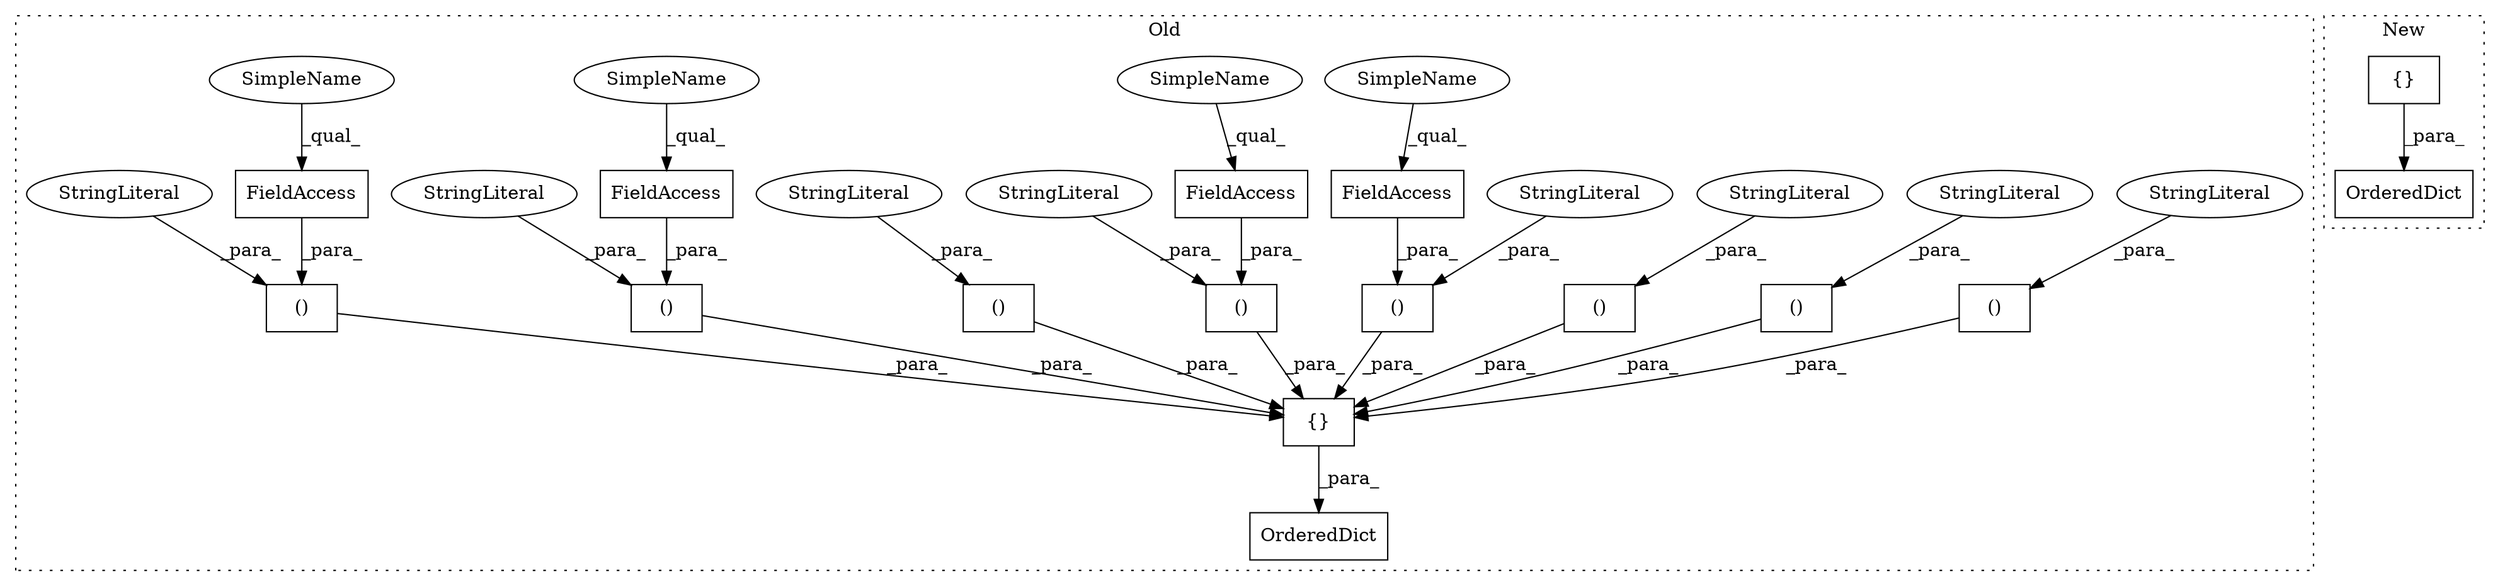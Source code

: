 digraph G {
subgraph cluster0 {
1 [label="OrderedDict" a="32" s="392,1751" l="12,1" shape="box"];
3 [label="()" a="106" s="1329" l="134" shape="box"];
4 [label="StringLiteral" a="45" s="1329" l="56" shape="ellipse"];
5 [label="()" a="106" s="419" l="109" shape="box"];
6 [label="StringLiteral" a="45" s="419" l="43" shape="ellipse"];
7 [label="{}" a="4" s="413,1749" l="6,2" shape="box"];
8 [label="()" a="106" s="535" l="143" shape="box"];
9 [label="StringLiteral" a="45" s="535" l="60" shape="ellipse"];
10 [label="()" a="106" s="685" l="131" shape="box"];
11 [label="StringLiteral" a="45" s="685" l="54" shape="ellipse"];
12 [label="()" a="106" s="931" l="189" shape="box"];
13 [label="StringLiteral" a="45" s="931" l="83" shape="ellipse"];
14 [label="FieldAccess" a="22" s="475" l="53" shape="box"];
15 [label="()" a="106" s="1222" l="100" shape="box"];
17 [label="StringLiteral" a="45" s="1222" l="39" shape="ellipse"];
18 [label="()" a="106" s="823" l="101" shape="box"];
19 [label="StringLiteral" a="45" s="823" l="39" shape="ellipse"];
20 [label="()" a="106" s="1127" l="88" shape="box"];
21 [label="FieldAccess" a="22" s="752" l="64" shape="box"];
22 [label="FieldAccess" a="22" s="875" l="49" shape="box"];
23 [label="FieldAccess" a="22" s="608" l="70" shape="box"];
24 [label="StringLiteral" a="45" s="1127" l="33" shape="ellipse"];
25 [label="SimpleName" a="42" s="875" l="11" shape="ellipse"];
26 [label="SimpleName" a="42" s="475" l="11" shape="ellipse"];
27 [label="SimpleName" a="42" s="608" l="11" shape="ellipse"];
28 [label="SimpleName" a="42" s="752" l="11" shape="ellipse"];
label = "Old";
style="dotted";
}
subgraph cluster1 {
2 [label="OrderedDict" a="32" s="392,1855" l="12,1" shape="box"];
16 [label="{}" a="4" s="413,1853" l="6,2" shape="box"];
label = "New";
style="dotted";
}
3 -> 7 [label="_para_"];
4 -> 3 [label="_para_"];
5 -> 7 [label="_para_"];
6 -> 5 [label="_para_"];
7 -> 1 [label="_para_"];
8 -> 7 [label="_para_"];
9 -> 8 [label="_para_"];
10 -> 7 [label="_para_"];
11 -> 10 [label="_para_"];
12 -> 7 [label="_para_"];
13 -> 12 [label="_para_"];
14 -> 5 [label="_para_"];
15 -> 7 [label="_para_"];
16 -> 2 [label="_para_"];
17 -> 15 [label="_para_"];
18 -> 7 [label="_para_"];
19 -> 18 [label="_para_"];
20 -> 7 [label="_para_"];
21 -> 10 [label="_para_"];
22 -> 18 [label="_para_"];
23 -> 8 [label="_para_"];
24 -> 20 [label="_para_"];
25 -> 22 [label="_qual_"];
26 -> 14 [label="_qual_"];
27 -> 23 [label="_qual_"];
28 -> 21 [label="_qual_"];
}